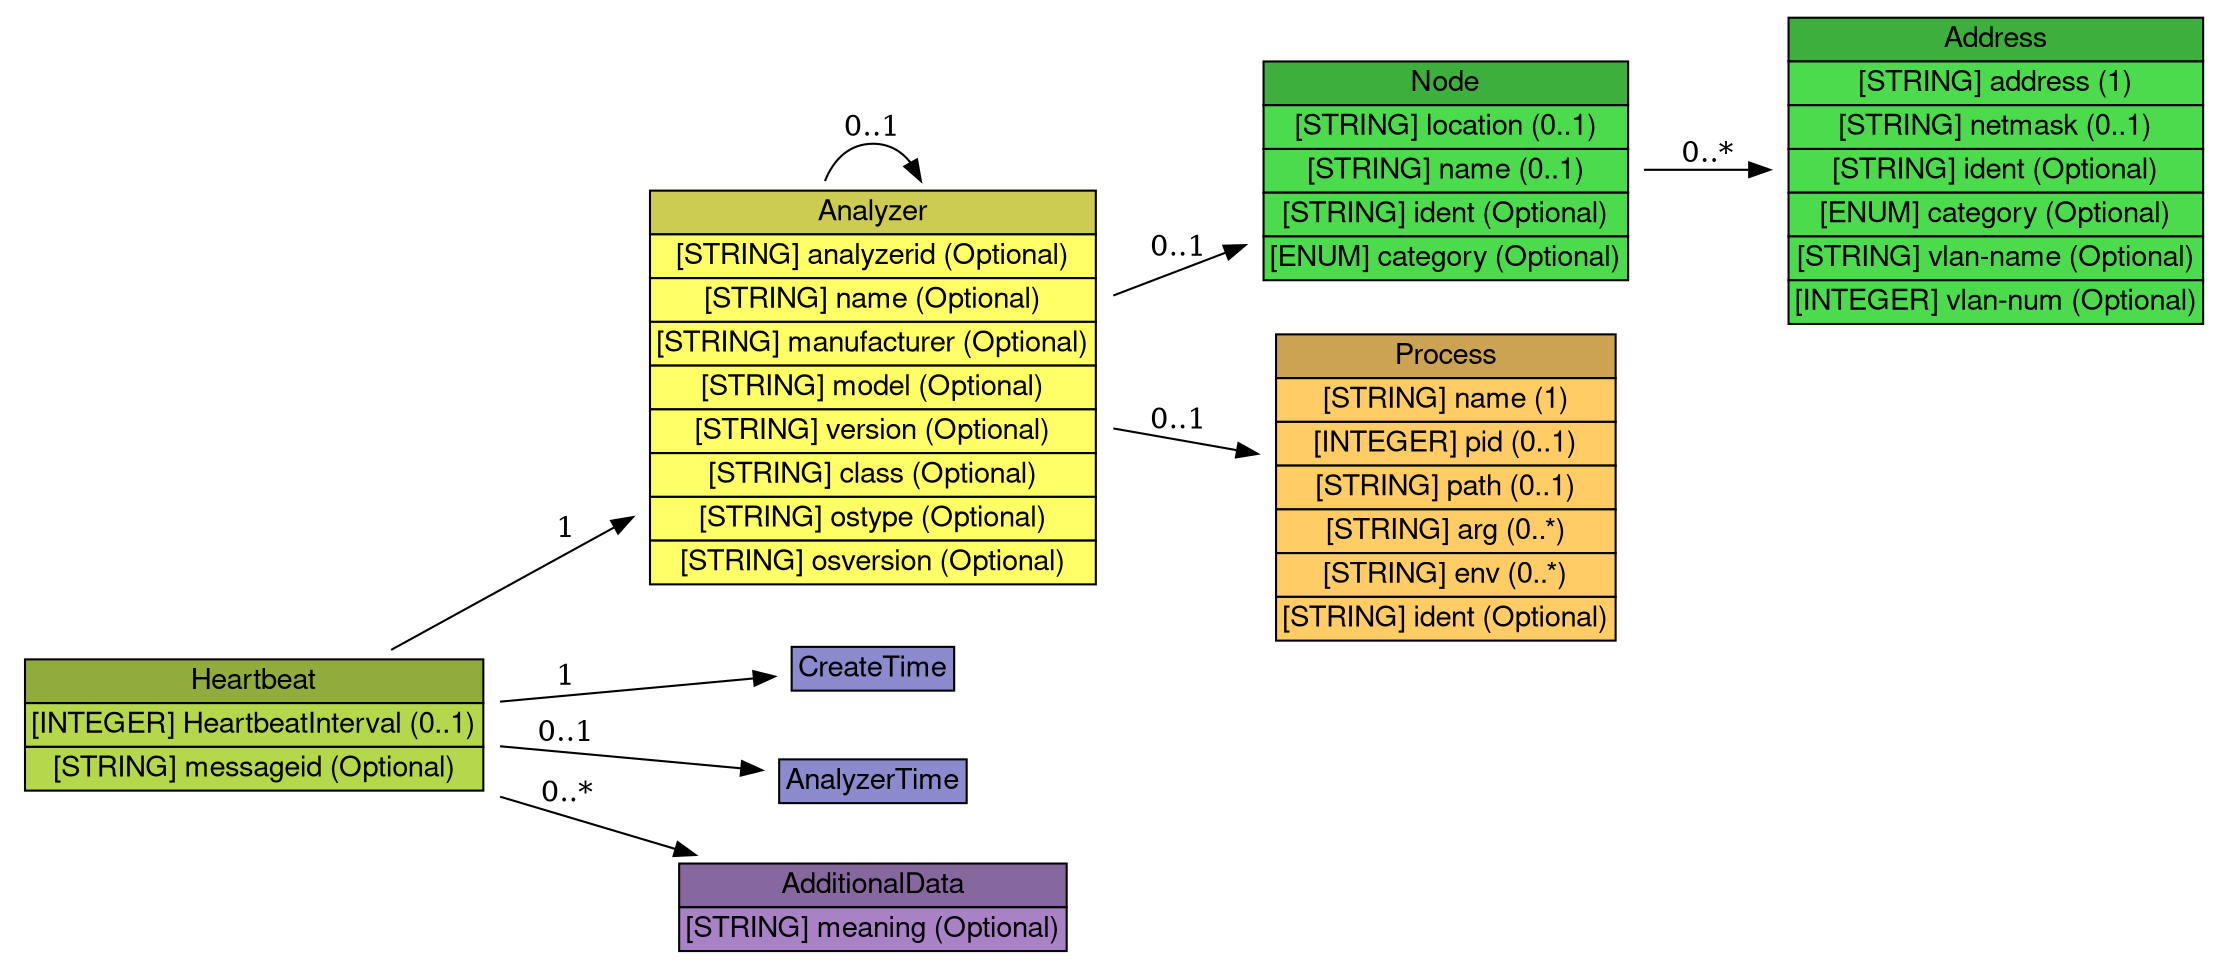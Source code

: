 digraph Heartbeat {
	graph [bb="0,0,1046,456.5",
		rankdir=LR
	];
	node [label="\N"];
	Heartbeat	 [height=0.98611,
		label=<<table BORDER="0" CELLBORDER="1" CELLSPACING="0"> <tr> <td BGCOLOR="#90ac3d" HREF="/html/IDMEFv2/Heartbeat.html" TITLE="Analyzers use Heartbeat messages to indicate their current status to managers. Heartbeats are intended to be sent in a regular period, say, every ten minutes or every hour. The receipt of a Heartbeat message from an analyzer indicates to the manager that the analyzer is up and running; lack of a Heartbeat message (or more likely, lack of some number of consecutive Heartbeat messages) indicates that the analyzer or its network connection has failed. "><FONT FACE="Nimbus Sans L">Heartbeat</FONT></td> </tr>" %<tr><td BGCOLOR="#b4d74c"  HREF="/html/IDMEFv2/Heartbeat.html" TITLE="The interval in seconds at which heartbeats are generated."><FONT FACE="Nimbus Sans L">[INTEGER] HeartbeatInterval (0..1)</FONT></td></tr>%<tr><td BGCOLOR="#b4d74c"  HREF="/html/IDMEFv2/Heartbeat.html" TITLE="A unique identifier for the heartbeat; see Section 3.2.9."><FONT FACE="Nimbus Sans L">[STRING] messageid (Optional)</FONT></td></tr>%</table>>,
		pos="117.5,113",
		shape=plaintext,
		width=3.2639];
	Analyzer	 [height=2.7361,
		label=<<table BORDER="0" CELLBORDER="1" CELLSPACING="0"> <tr> <td BGCOLOR="#cccc52" HREF="/html/IDMEFv2/Analyzer.html" TITLE="The Analyzer class identifies the analyzer from which the Alert or Heartbeat message originates. Only one analyzer may be encoded for each alert or heartbeat, and that MUST be the analyzer at which the alert or heartbeat originated. Although the IDMEF data model does not prevent the use of hierarchical intrusion detection systems (where alerts get relayed up the tree), it does not provide any way to record the identity of the &quot;relay&quot; analyzers along the path from the originating analyzer to the manager that ultimately receives the alert. "><FONT FACE="Nimbus Sans L">Analyzer</FONT></td> </tr>" %<tr><td BGCOLOR="#FFFF66"  HREF="/html/IDMEFv2/Analyzer.html" TITLE="(but see below).  A unique identifier for the analyzer; see Section 3.2.9."><FONT FACE="Nimbus Sans L">[STRING] analyzerid (Optional)</FONT></td></tr>%<tr><td BGCOLOR="#FFFF66"  HREF="/html/IDMEFv2/Analyzer.html" TITLE="An explicit name for the analyzer that may be easier to understand than the analyzerid."><FONT FACE="Nimbus Sans L">[STRING] name (Optional)</FONT></td></tr>%<tr><td BGCOLOR="#FFFF66"  HREF="/html/IDMEFv2/Analyzer.html" TITLE="The manufacturer of the analyzer software and/or hardware."><FONT FACE="Nimbus Sans L">[STRING] manufacturer (Optional)</FONT></td></tr>%<tr><td BGCOLOR="#FFFF66"  HREF="/html/IDMEFv2/Analyzer.html" TITLE="The model name/number of the analyzer software and/or hardware."><FONT FACE="Nimbus Sans L">[STRING] model (Optional)</FONT></td></tr>%<tr><td BGCOLOR="#FFFF66"  HREF="/html/IDMEFv2/Analyzer.html" TITLE="The version number of the analyzer software and/or hardware."><FONT FACE="Nimbus Sans L">[STRING] version (Optional)</FONT></td></tr>%<tr><td BGCOLOR="#FFFF66"  HREF="/html/IDMEFv2/Analyzer.html" TITLE="The class of analyzer software and/or hardware."><FONT FACE="Nimbus Sans L">[STRING] class (Optional)</FONT></td></tr>%<tr><td BGCOLOR="#FFFF66"  HREF="/html/IDMEFv2/Analyzer.html" TITLE="Operating system name.  On POSIX 1003.1 compliant systems, this is the value returned in utsname.sysname by the uname() system call, or the output of the &quot;uname -s&quot; command."><FONT FACE="Nimbus Sans L">[STRING] ostype (Optional)</FONT></td></tr>%<tr><td BGCOLOR="#FFFF66"  HREF="/html/IDMEFv2/Analyzer.html" TITLE="Operating system version.  On POSIX 1003.1 compliant systems, this is the value returned in utsname.release by the uname() system call, or the output of the &quot;uname -r&quot; command."><FONT FACE="Nimbus Sans L">[STRING] osversion (Optional)</FONT></td></tr>%</table>>,
		pos="408.5,275",
		shape=plaintext,
		width=3.1806];
	Heartbeat -> Analyzer	 [label=1,
		lp="264.5,206.5",
		pos="e,293.79,211.14 181.36,148.55 211.75,165.47 249.15,186.29 284.78,206.12"];
	CreateTime	 [height=0.5,
		label=<<table BORDER="0" CELLBORDER="1" CELLSPACING="0"> <tr> <td BGCOLOR="#8a8acc" HREF="/html/IDMEFv2/CreateTime.html" TITLE="The CreateTime class is used to indicate the date and time the alert or heartbeat was created by the analyzer. "><FONT FACE="Nimbus Sans L">CreateTime</FONT></td> </tr>" %</table>>,
		pos="408.5,140",
		shape=plaintext,
		width=1.3056];
	Heartbeat -> CreateTime	 [label=1,
		lp="264.5,135.5",
		pos="e,361.49,135.64 235.02,123.9 275.19,127.63 318.32,131.63 351.52,134.71"];
	AnalyzerTime	 [height=0.5,
		label=<<table BORDER="0" CELLBORDER="1" CELLSPACING="0"> <tr> <td BGCOLOR="#8a8acc" HREF="/html/IDMEFv2/AnalyzerTime.html" TITLE="The AnalyzerTime class is used to indicate the current date and time on the analyzer. Its values should be filled in as late as possible in the message transmission process, ideally immediately before placing the message &quot;on the wire&quot;. "><FONT FACE="Nimbus Sans L">AnalyzerTime</FONT></td> </tr>" %</table>>,
		pos="408.5,86",
		shape=plaintext,
		width=1.4722];
	Heartbeat -> AnalyzerTime	 [label="0..1",
		lp="264.5,108.5",
		pos="e,355.14,90.951 235.02,102.1 272.6,98.609 312.76,94.883 344.97,91.894"];
	AdditionalData	 [height=0.69444,
		label=<<table BORDER="0" CELLBORDER="1" CELLSPACING="0"> <tr> <td BGCOLOR="#87689e" HREF="/html/IDMEFv2/AdditionalData.html" TITLE="The AdditionalData class is used to provide information that cannot be represented by the data model. AdditionalData can be used to provide atomic data (integers, strings, etc.) in cases where only small amounts of additional information need to be sent; it can also be used to extend the data model and the DTD to support the transmission of complex data (such as packet headers). Detailed instructions for extending the data model and the DTD are provided in Section 5. "><FONT FACE="Nimbus Sans L">AdditionalData</FONT></td> </tr>" %<tr><td BGCOLOR="#a982c6"  HREF="/html/IDMEFv2/AdditionalData.html" TITLE="A string describing the meaning of the element content. These values will be vendor/implementation dependent; the method for ensuring that managers understand the strings sent by analyzers is outside the scope of this specification.  A list of acceptable meaning keywords is not within the scope of the document, although later versions may undertake to establish such a list."><FONT FACE="Nimbus Sans L">[STRING] meaning (Optional)</FONT></td></tr>%</table>>,
		pos="408.5,25",
		shape=plaintext,
		width=2.7917];
	Heartbeat -> AdditionalData	 [label="0..*",
		lp="264.5,78.5",
		pos="e,323.75,50.08 233.29,77.426 253.52,71.253 274.36,64.919 294,59 300.47,57.05 307.15,55.045 313.88,53.032"];
	Analyzer -> Analyzer	 [label="0..1",
		lp="408.5,399",
		pos="e,431.21,373.59 385.79,373.59 390.1,384.47 397.67,391.5 408.5,391.5 415.94,391.5 421.85,388.18 426.21,382.57"];
	"Node"	 [height=1.5694,
		label=<<table BORDER="0" CELLBORDER="1" CELLSPACING="0"> <tr> <td BGCOLOR="#3daf3d" HREF="/html/IDMEFv2/Node.html" TITLE="The Node class is used to identify hosts and other network devices (routers, switches, etc.). "><FONT FACE="Nimbus Sans L">Node</FONT></td> </tr>" %<tr><td BGCOLOR="#4cdb4c"  HREF="/html/IDMEFv2/Node.html" TITLE="The location of the equipment."><FONT FACE="Nimbus Sans L">[STRING] location (0..1)</FONT></td></tr>%<tr><td BGCOLOR="#4cdb4c"  HREF="/html/IDMEFv2/Node.html" TITLE="The name of the equipment.  This information MUST be provided if no Address information is given."><FONT FACE="Nimbus Sans L">[STRING] name (0..1)</FONT></td></tr>%<tr><td BGCOLOR="#4cdb4c"  HREF="/html/IDMEFv2/Node.html" TITLE="A unique identifier for the node; see Section 3.2.9."><FONT FACE="Nimbus Sans L">[STRING] ident (Optional)</FONT></td></tr>%<tr><td BGCOLOR="#4cdb4c"  HREF="/html/IDMEFv2/Node.html" TITLE="The &quot;domain&quot; from which the name information was obtained, if relevant.  The permitted values for this attribute are shown in the table below.  The default value is &quot;unknown&quot;. (See also Section 10 for extensions to the table.)"><FONT FACE="Nimbus Sans L">[ENUM] category (Optional)</FONT></td></tr>%</table>>,
		pos="677,379",
		shape=plaintext,
		width=2.6389];
	Analyzer -> "Node"	 [label="0..1",
		lp="552.5,341.5",
		pos="e,581.72,342.1 523.15,319.41 539.47,325.73 556.19,332.21 572.31,338.45"];
	Process	 [height=2.1528,
		label=<<table BORDER="0" CELLBORDER="1" CELLSPACING="0"> <tr> <td BGCOLOR="#cca352" HREF="/html/IDMEFv2/Process.html" TITLE="The Process class is used to describe processes being executed on sources, targets, and analyzers. "><FONT FACE="Nimbus Sans L">Process</FONT></td> </tr>" %<tr><td BGCOLOR="#FFCC66"  HREF="/html/IDMEFv2/Process.html" TITLE="The name of the program being executed. This is a short name; path and argument information are provided elsewhere."><FONT FACE="Nimbus Sans L">[STRING] name (1)</FONT></td></tr>%<tr><td BGCOLOR="#FFCC66"  HREF="/html/IDMEFv2/Process.html" TITLE="The process identifier of the process."><FONT FACE="Nimbus Sans L">[INTEGER] pid (0..1)</FONT></td></tr>%<tr><td BGCOLOR="#FFCC66"  HREF="/html/IDMEFv2/Process.html" TITLE="The full path of the program being executed."><FONT FACE="Nimbus Sans L">[STRING] path (0..1)</FONT></td></tr>%<tr><td BGCOLOR="#FFCC66"  HREF="/html/IDMEFv2/Process.html" TITLE="A command-line argument to the program. Multiple arguments may be specified (they are assumed to have occurred in the same order they are provided) with multiple uses of arg."><FONT FACE="Nimbus Sans L">[STRING] arg (0..*)</FONT></td></tr>%<tr><td BGCOLOR="#FFCC66"  HREF="/html/IDMEFv2/Process.html" TITLE="An environment string associated with the process; generally of the format &quot;VARIABLE=value&quot;.  Multiple environment strings may be specified with multiple uses of env."><FONT FACE="Nimbus Sans L">[STRING] env (0..*)</FONT></td></tr>%<tr><td BGCOLOR="#FFCC66"  HREF="/html/IDMEFv2/Process.html" TITLE="A unique identifier for the process; see Section 3.2.9."><FONT FACE="Nimbus Sans L">[STRING] ident (Optional)</FONT></td></tr>%</table>>,
		pos="677,227",
		shape=plaintext,
		width=2.4722];
	Analyzer -> Process	 [label="0..1",
		lp="552.5,258.5",
		pos="e,587.91,242.93 523.15,254.5 541.26,251.27 559.85,247.94 577.58,244.77"];
	Address	 [height=2.1528,
		label=<<table BORDER="0" CELLBORDER="1" CELLSPACING="0"> <tr> <td BGCOLOR="#3daf3d" HREF="/html/IDMEFv2/Address.html" TITLE="The Address class is used to represent network, hardware, and application addresses. "><FONT FACE="Nimbus Sans L">Address</FONT></td> </tr>" %<tr><td BGCOLOR="#4cdb4c"  HREF="/html/IDMEFv2/Address.html" TITLE="The address information.  The format of this data is governed by the category attribute."><FONT FACE="Nimbus Sans L">[STRING] address (1)</FONT></td></tr>%<tr><td BGCOLOR="#4cdb4c"  HREF="/html/IDMEFv2/Address.html" TITLE="The network mask for the address, if appropriate."><FONT FACE="Nimbus Sans L">[STRING] netmask (0..1)</FONT></td></tr>%<tr><td BGCOLOR="#4cdb4c"  HREF="/html/IDMEFv2/Address.html" TITLE="A unique identifier for the address; see Section 3.2.9."><FONT FACE="Nimbus Sans L">[STRING] ident (Optional)</FONT></td></tr>%<tr><td BGCOLOR="#4cdb4c"  HREF="/html/IDMEFv2/Address.html" TITLE="The type of address represented.  The permitted values for this attribute are shown below.  The default value is &quot;unknown&quot;.  (See also Section 10.)"><FONT FACE="Nimbus Sans L">[ENUM] category (Optional)</FONT></td></tr>%<tr><td BGCOLOR="#4cdb4c"  HREF="/html/IDMEFv2/Address.html" TITLE="The name of the Virtual LAN to which the address belongs."><FONT FACE="Nimbus Sans L">[STRING] vlan-name (Optional)</FONT></td></tr>%<tr><td BGCOLOR="#4cdb4c"  HREF="/html/IDMEFv2/Address.html" TITLE="The number of the Virtual LAN to which the address belongs."><FONT FACE="Nimbus Sans L">[INTEGER] vlan-num (Optional)</FONT></td></tr>%</table>>,
		pos="938.5,379",
		shape=plaintext,
		width=2.9861];
	"Node" -> Address	 [label="0..*",
		lp="801.5,386.5",
		pos="e,830.58,379 772.15,379 787.87,379 804.33,379 820.53,379"];
}
